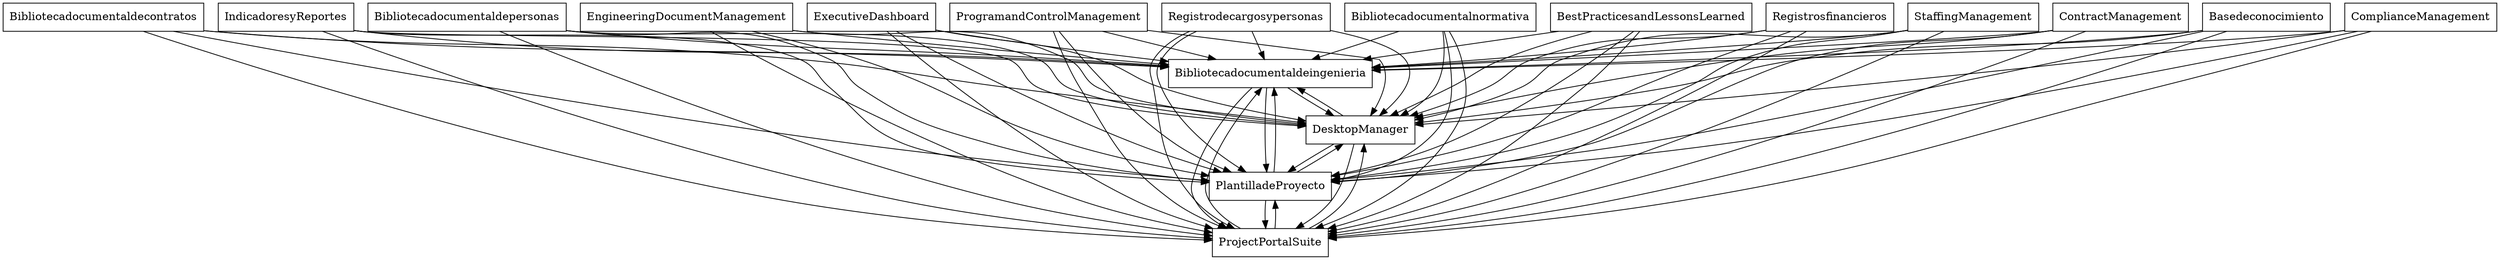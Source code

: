digraph{
graph [rankdir=TB];
node [shape=box];
edge [arrowhead=normal];
0[label="ExecutiveDashboard",]
1[label="ProgramandControlManagement",]
2[label="Registrodecargosypersonas",]
3[label="Bibliotecadocumentaldeingenieria",]
4[label="Bibliotecadocumentaldecontratos",]
5[label="IndicadoresyReportes",]
6[label="Bibliotecadocumentaldepersonas",]
7[label="DesktopManager",]
8[label="ProjectPortalSuite",]
9[label="EngineeringDocumentManagement",]
10[label="BestPracticesandLessonsLearned",]
11[label="Registrosfinancieros",]
12[label="StaffingManagement",]
13[label="ContractManagement",]
14[label="PlantilladeProyecto",]
15[label="Basedeconocimiento",]
16[label="ComplianceManagement",]
17[label="Bibliotecadocumentalnormativa",]
0->3[label="",]
0->7[label="",]
0->8[label="",]
0->14[label="",]
1->3[label="",]
1->7[label="",]
1->8[label="",]
1->14[label="",]
2->3[label="",]
2->7[label="",]
2->8[label="",]
2->14[label="",]
3->7[label="",]
3->8[label="",]
3->14[label="",]
4->3[label="",]
4->7[label="",]
4->8[label="",]
4->14[label="",]
5->3[label="",]
5->7[label="",]
5->8[label="",]
5->14[label="",]
6->3[label="",]
6->7[label="",]
6->8[label="",]
6->14[label="",]
7->3[label="",]
7->8[label="",]
7->14[label="",]
8->3[label="",]
8->7[label="",]
8->14[label="",]
9->3[label="",]
9->7[label="",]
9->8[label="",]
9->14[label="",]
10->3[label="",]
10->7[label="",]
10->8[label="",]
10->14[label="",]
11->3[label="",]
11->7[label="",]
11->8[label="",]
11->14[label="",]
12->3[label="",]
12->7[label="",]
12->8[label="",]
12->14[label="",]
13->3[label="",]
13->7[label="",]
13->8[label="",]
13->14[label="",]
14->3[label="",]
14->7[label="",]
14->8[label="",]
15->3[label="",]
15->7[label="",]
15->8[label="",]
15->14[label="",]
16->3[label="",]
16->7[label="",]
16->8[label="",]
16->14[label="",]
17->3[label="",]
17->7[label="",]
17->8[label="",]
17->14[label="",]
}
